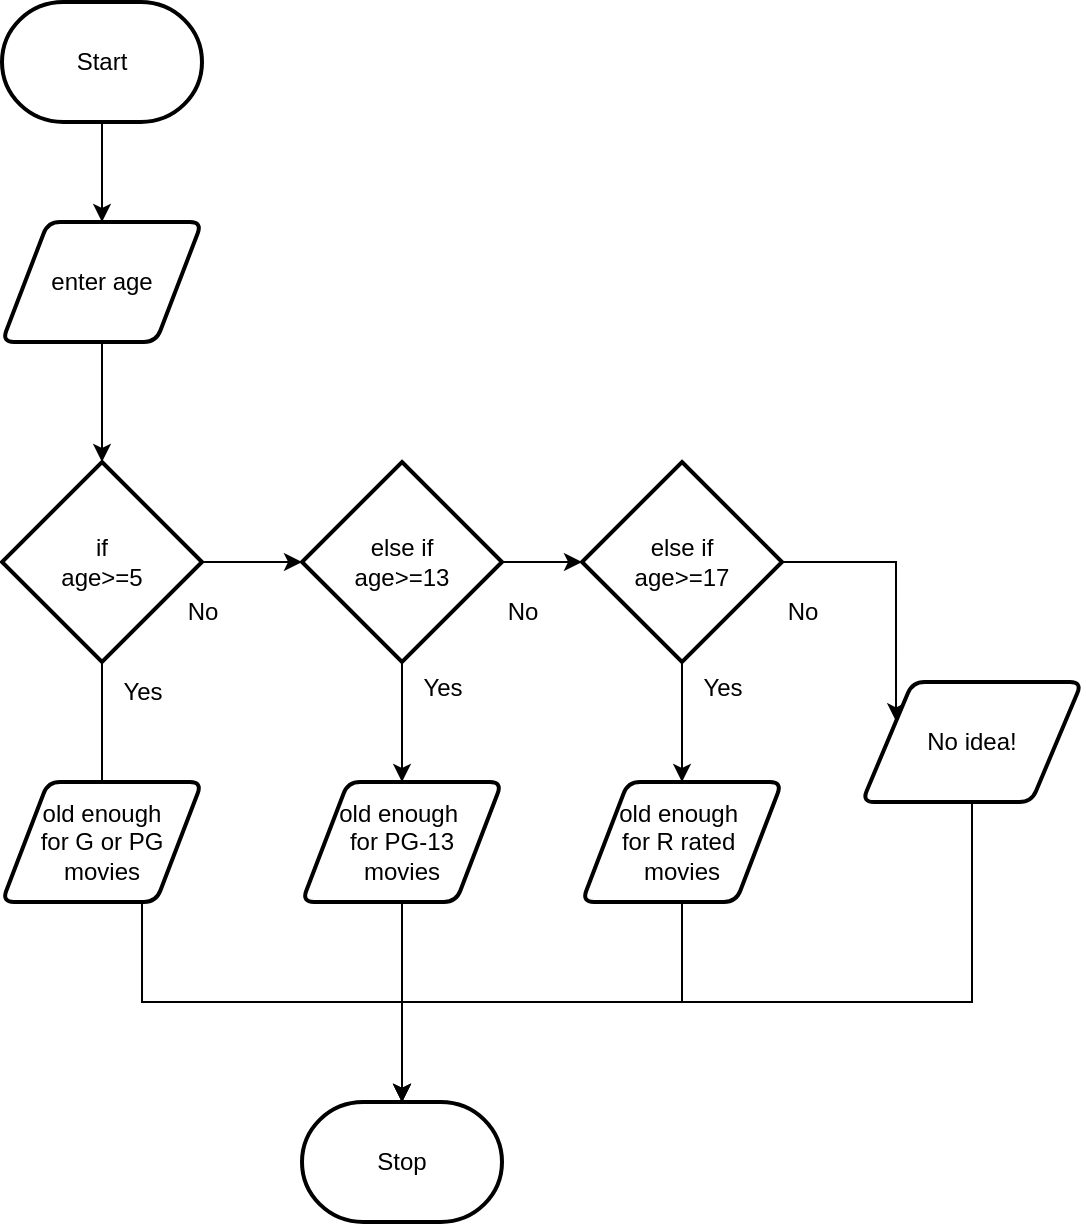 <mxfile>
    <diagram id="HIP3nbAZw_EuaXWnEj3U" name="Page-1">
        <mxGraphModel dx="1086" dy="706" grid="1" gridSize="10" guides="1" tooltips="1" connect="1" arrows="1" fold="1" page="1" pageScale="1" pageWidth="850" pageHeight="1100" math="0" shadow="0">
            <root>
                <mxCell id="0"/>
                <mxCell id="1" parent="0"/>
                <mxCell id="4" style="edgeStyle=orthogonalEdgeStyle;html=1;rounded=0;" parent="1" source="5" edge="1">
                    <mxGeometry relative="1" as="geometry">
                        <mxPoint x="300" y="420" as="targetPoint"/>
                    </mxGeometry>
                </mxCell>
                <mxCell id="2" value="Start" style="strokeWidth=2;html=1;shape=mxgraph.flowchart.terminator;whiteSpace=wrap;" parent="1" vertex="1">
                    <mxGeometry x="250" y="20" width="100" height="60" as="geometry"/>
                </mxCell>
                <mxCell id="6" value="" style="edgeStyle=orthogonalEdgeStyle;html=1;rounded=0;" edge="1" parent="1" source="7" target="5">
                    <mxGeometry relative="1" as="geometry">
                        <mxPoint x="430" y="80" as="sourcePoint"/>
                        <mxPoint x="430" y="650" as="targetPoint"/>
                    </mxGeometry>
                </mxCell>
                <mxCell id="10" value="" style="edgeStyle=orthogonalEdgeStyle;html=1;rounded=0;curved=0;" edge="1" parent="1" source="5" target="9">
                    <mxGeometry relative="1" as="geometry"/>
                </mxCell>
                <mxCell id="5" value="if&lt;div&gt;age&amp;gt;=5&lt;/div&gt;" style="strokeWidth=2;html=1;shape=mxgraph.flowchart.decision;whiteSpace=wrap;" vertex="1" parent="1">
                    <mxGeometry x="250" y="250" width="100" height="100" as="geometry"/>
                </mxCell>
                <mxCell id="8" value="" style="edgeStyle=orthogonalEdgeStyle;html=1;rounded=0;" edge="1" parent="1" source="2" target="7">
                    <mxGeometry relative="1" as="geometry">
                        <mxPoint x="430" y="80" as="sourcePoint"/>
                        <mxPoint x="430" y="260" as="targetPoint"/>
                    </mxGeometry>
                </mxCell>
                <mxCell id="7" value="enter age" style="shape=parallelogram;html=1;strokeWidth=2;perimeter=parallelogramPerimeter;whiteSpace=wrap;rounded=1;arcSize=12;size=0.23;" vertex="1" parent="1">
                    <mxGeometry x="250" y="130" width="100" height="60" as="geometry"/>
                </mxCell>
                <mxCell id="12" value="" style="edgeStyle=orthogonalEdgeStyle;html=1;rounded=0;curved=0;" edge="1" parent="1" source="9" target="11">
                    <mxGeometry relative="1" as="geometry"/>
                </mxCell>
                <mxCell id="22" value="" style="edgeStyle=none;html=1;" edge="1" parent="1" source="9" target="21">
                    <mxGeometry relative="1" as="geometry"/>
                </mxCell>
                <mxCell id="9" value="else if&lt;div&gt;age&amp;gt;=13&lt;/div&gt;" style="strokeWidth=2;html=1;shape=mxgraph.flowchart.decision;whiteSpace=wrap;" vertex="1" parent="1">
                    <mxGeometry x="400" y="250" width="100" height="100" as="geometry"/>
                </mxCell>
                <mxCell id="17" value="" style="edgeStyle=orthogonalEdgeStyle;html=1;entryX=0;entryY=0.25;entryDx=0;entryDy=0;rounded=0;curved=0;" edge="1" parent="1" source="11" target="18">
                    <mxGeometry relative="1" as="geometry">
                        <mxPoint x="740" y="388" as="targetPoint"/>
                    </mxGeometry>
                </mxCell>
                <mxCell id="24" style="edgeStyle=none;html=1;exitX=0.5;exitY=1;exitDx=0;exitDy=0;exitPerimeter=0;" edge="1" parent="1" source="11" target="23">
                    <mxGeometry relative="1" as="geometry"/>
                </mxCell>
                <mxCell id="11" value="else if&lt;div&gt;age&amp;gt;=17&lt;/div&gt;" style="strokeWidth=2;html=1;shape=mxgraph.flowchart.decision;whiteSpace=wrap;" vertex="1" parent="1">
                    <mxGeometry x="540" y="250" width="100" height="100" as="geometry"/>
                </mxCell>
                <mxCell id="13" value="No" style="text;html=1;align=center;verticalAlign=middle;resizable=0;points=[];autosize=1;strokeColor=none;fillColor=none;" vertex="1" parent="1">
                    <mxGeometry x="330" y="310" width="40" height="30" as="geometry"/>
                </mxCell>
                <mxCell id="14" value="No" style="text;html=1;align=center;verticalAlign=middle;resizable=0;points=[];autosize=1;strokeColor=none;fillColor=none;" vertex="1" parent="1">
                    <mxGeometry x="490" y="310" width="40" height="30" as="geometry"/>
                </mxCell>
                <mxCell id="15" value="No" style="text;html=1;align=center;verticalAlign=middle;resizable=0;points=[];autosize=1;strokeColor=none;fillColor=none;" vertex="1" parent="1">
                    <mxGeometry x="630" y="310" width="40" height="30" as="geometry"/>
                </mxCell>
                <mxCell id="18" value="No idea!" style="shape=parallelogram;html=1;strokeWidth=2;perimeter=parallelogramPerimeter;whiteSpace=wrap;rounded=1;arcSize=12;size=0.23;" vertex="1" parent="1">
                    <mxGeometry x="680" y="360" width="110" height="60" as="geometry"/>
                </mxCell>
                <mxCell id="20" value="old enough&lt;div&gt;for G or PG&lt;/div&gt;&lt;div&gt;movies&lt;/div&gt;" style="shape=parallelogram;html=1;strokeWidth=2;perimeter=parallelogramPerimeter;whiteSpace=wrap;rounded=1;arcSize=12;size=0.23;" vertex="1" parent="1">
                    <mxGeometry x="250" y="410" width="100" height="60" as="geometry"/>
                </mxCell>
                <mxCell id="27" style="edgeStyle=none;html=1;" edge="1" parent="1" source="21" target="25">
                    <mxGeometry relative="1" as="geometry"/>
                </mxCell>
                <mxCell id="21" value="old enough&amp;nbsp;&lt;div&gt;for PG-13&lt;/div&gt;&lt;div&gt;movies&lt;/div&gt;" style="shape=parallelogram;html=1;strokeWidth=2;perimeter=parallelogramPerimeter;whiteSpace=wrap;rounded=1;arcSize=12;size=0.23;" vertex="1" parent="1">
                    <mxGeometry x="400" y="410" width="100" height="60" as="geometry"/>
                </mxCell>
                <mxCell id="28" style="edgeStyle=elbowEdgeStyle;html=1;elbow=vertical;rounded=0;curved=0;" edge="1" parent="1" source="23">
                    <mxGeometry relative="1" as="geometry">
                        <mxPoint x="450" y="570" as="targetPoint"/>
                    </mxGeometry>
                </mxCell>
                <mxCell id="23" value="old enough&amp;nbsp;&lt;div&gt;for R rated&amp;nbsp;&lt;/div&gt;&lt;div&gt;movies&lt;/div&gt;" style="shape=parallelogram;html=1;strokeWidth=2;perimeter=parallelogramPerimeter;whiteSpace=wrap;rounded=1;arcSize=12;size=0.23;" vertex="1" parent="1">
                    <mxGeometry x="540" y="410" width="100" height="60" as="geometry"/>
                </mxCell>
                <mxCell id="25" value="Stop" style="strokeWidth=2;html=1;shape=mxgraph.flowchart.terminator;whiteSpace=wrap;" vertex="1" parent="1">
                    <mxGeometry x="400" y="570" width="100" height="60" as="geometry"/>
                </mxCell>
                <mxCell id="26" style="edgeStyle=elbowEdgeStyle;html=1;elbow=vertical;rounded=0;curved=0;" edge="1" parent="1">
                    <mxGeometry relative="1" as="geometry">
                        <mxPoint x="320.004" y="470.001" as="sourcePoint"/>
                        <mxPoint x="450" y="570" as="targetPoint"/>
                    </mxGeometry>
                </mxCell>
                <mxCell id="30" style="edgeStyle=elbowEdgeStyle;html=1;entryX=0.5;entryY=0;entryDx=0;entryDy=0;entryPerimeter=0;elbow=vertical;rounded=0;curved=0;" edge="1" parent="1" source="18" target="25">
                    <mxGeometry relative="1" as="geometry">
                        <Array as="points">
                            <mxPoint x="510" y="520"/>
                        </Array>
                    </mxGeometry>
                </mxCell>
                <mxCell id="31" value="Yes" style="text;html=1;align=center;verticalAlign=middle;resizable=0;points=[];autosize=1;strokeColor=none;fillColor=none;" vertex="1" parent="1">
                    <mxGeometry x="300" y="350" width="40" height="30" as="geometry"/>
                </mxCell>
                <mxCell id="32" value="Yes" style="text;html=1;align=center;verticalAlign=middle;resizable=0;points=[];autosize=1;strokeColor=none;fillColor=none;" vertex="1" parent="1">
                    <mxGeometry x="450" y="348" width="40" height="30" as="geometry"/>
                </mxCell>
                <mxCell id="33" value="Yes" style="text;html=1;align=center;verticalAlign=middle;resizable=0;points=[];autosize=1;strokeColor=none;fillColor=none;" vertex="1" parent="1">
                    <mxGeometry x="590" y="348" width="40" height="30" as="geometry"/>
                </mxCell>
            </root>
        </mxGraphModel>
    </diagram>
</mxfile>